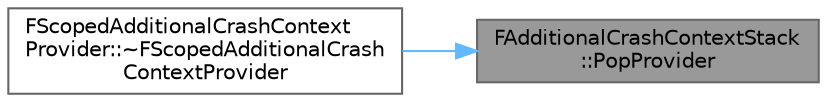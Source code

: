 digraph "FAdditionalCrashContextStack::PopProvider"
{
 // INTERACTIVE_SVG=YES
 // LATEX_PDF_SIZE
  bgcolor="transparent";
  edge [fontname=Helvetica,fontsize=10,labelfontname=Helvetica,labelfontsize=10];
  node [fontname=Helvetica,fontsize=10,shape=box,height=0.2,width=0.4];
  rankdir="RL";
  Node1 [id="Node000001",label="FAdditionalCrashContextStack\l::PopProvider",height=0.2,width=0.4,color="gray40", fillcolor="grey60", style="filled", fontcolor="black",tooltip=" "];
  Node1 -> Node2 [id="edge1_Node000001_Node000002",dir="back",color="steelblue1",style="solid",tooltip=" "];
  Node2 [id="Node000002",label="FScopedAdditionalCrashContext\lProvider::~FScopedAdditionalCrash\lContextProvider",height=0.2,width=0.4,color="grey40", fillcolor="white", style="filled",URL="$d4/d35/structFScopedAdditionalCrashContextProvider.html#adf397471c51e7fbc6f448d266ea742ee",tooltip=" "];
}
